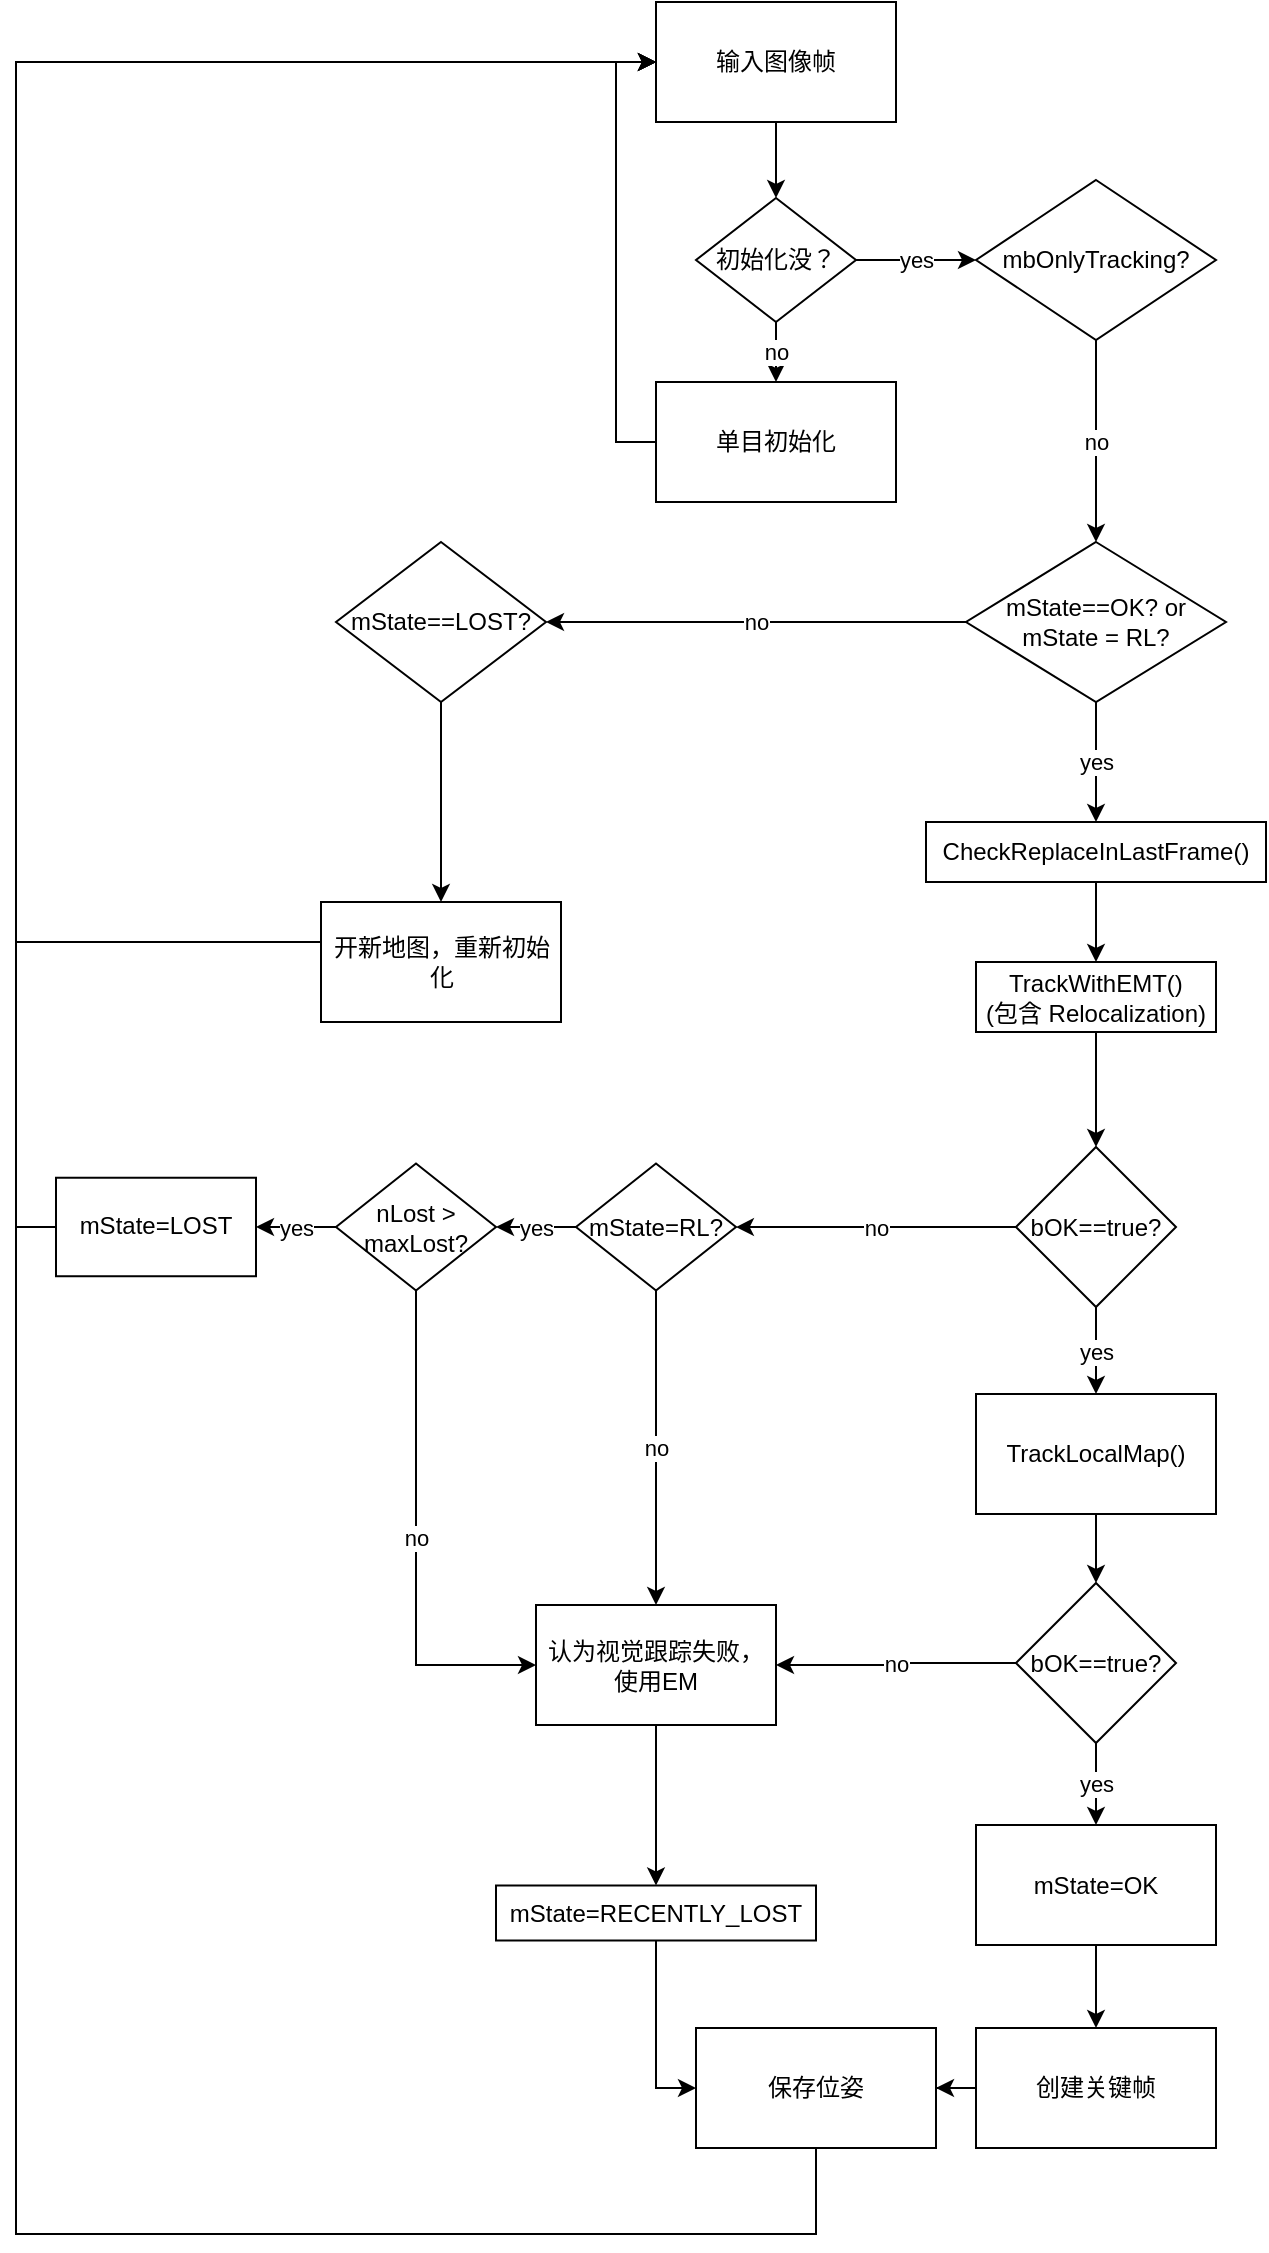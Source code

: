 <mxfile version="21.5.0" type="github">
  <diagram name="第 1 页" id="G7Pcc6TmtywT6FfzIDnz">
    <mxGraphModel dx="1735" dy="982" grid="1" gridSize="10" guides="1" tooltips="1" connect="1" arrows="1" fold="1" page="1" pageScale="1" pageWidth="827" pageHeight="1169" math="0" shadow="0">
      <root>
        <mxCell id="0" />
        <mxCell id="1" parent="0" />
        <mxCell id="dJ3r20oSfNjcnPTVrFt8-3" value="" style="edgeStyle=orthogonalEdgeStyle;rounded=0;orthogonalLoop=1;jettySize=auto;html=1;" edge="1" parent="1" source="dJ3r20oSfNjcnPTVrFt8-1" target="dJ3r20oSfNjcnPTVrFt8-2">
          <mxGeometry relative="1" as="geometry" />
        </mxCell>
        <mxCell id="dJ3r20oSfNjcnPTVrFt8-1" value="输入图像帧" style="rounded=0;whiteSpace=wrap;html=1;" vertex="1" parent="1">
          <mxGeometry x="416" y="14" width="120" height="60" as="geometry" />
        </mxCell>
        <mxCell id="dJ3r20oSfNjcnPTVrFt8-5" value="no" style="edgeStyle=orthogonalEdgeStyle;rounded=0;orthogonalLoop=1;jettySize=auto;html=1;" edge="1" parent="1" source="dJ3r20oSfNjcnPTVrFt8-2" target="dJ3r20oSfNjcnPTVrFt8-4">
          <mxGeometry relative="1" as="geometry" />
        </mxCell>
        <mxCell id="dJ3r20oSfNjcnPTVrFt8-10" value="yes" style="edgeStyle=orthogonalEdgeStyle;rounded=0;orthogonalLoop=1;jettySize=auto;html=1;" edge="1" parent="1" source="dJ3r20oSfNjcnPTVrFt8-2" target="dJ3r20oSfNjcnPTVrFt8-9">
          <mxGeometry relative="1" as="geometry" />
        </mxCell>
        <mxCell id="dJ3r20oSfNjcnPTVrFt8-2" value="初始化没？" style="rhombus;whiteSpace=wrap;html=1;rounded=0;" vertex="1" parent="1">
          <mxGeometry x="436" y="112" width="80" height="62" as="geometry" />
        </mxCell>
        <mxCell id="dJ3r20oSfNjcnPTVrFt8-6" style="edgeStyle=orthogonalEdgeStyle;rounded=0;orthogonalLoop=1;jettySize=auto;html=1;exitX=0;exitY=0.5;exitDx=0;exitDy=0;entryX=0;entryY=0.5;entryDx=0;entryDy=0;" edge="1" parent="1" source="dJ3r20oSfNjcnPTVrFt8-4" target="dJ3r20oSfNjcnPTVrFt8-1">
          <mxGeometry relative="1" as="geometry">
            <mxPoint x="376" y="154" as="targetPoint" />
          </mxGeometry>
        </mxCell>
        <mxCell id="dJ3r20oSfNjcnPTVrFt8-4" value="单目初始化" style="whiteSpace=wrap;html=1;rounded=0;" vertex="1" parent="1">
          <mxGeometry x="416" y="204" width="120" height="60" as="geometry" />
        </mxCell>
        <mxCell id="dJ3r20oSfNjcnPTVrFt8-12" value="no" style="edgeStyle=orthogonalEdgeStyle;rounded=0;orthogonalLoop=1;jettySize=auto;html=1;" edge="1" parent="1" source="dJ3r20oSfNjcnPTVrFt8-9" target="dJ3r20oSfNjcnPTVrFt8-11">
          <mxGeometry relative="1" as="geometry" />
        </mxCell>
        <mxCell id="dJ3r20oSfNjcnPTVrFt8-9" value="mbOnlyTracking?" style="rhombus;whiteSpace=wrap;html=1;rounded=0;" vertex="1" parent="1">
          <mxGeometry x="576" y="103" width="120" height="80" as="geometry" />
        </mxCell>
        <mxCell id="dJ3r20oSfNjcnPTVrFt8-14" value="yes" style="edgeStyle=orthogonalEdgeStyle;rounded=0;orthogonalLoop=1;jettySize=auto;html=1;" edge="1" parent="1" source="dJ3r20oSfNjcnPTVrFt8-11" target="dJ3r20oSfNjcnPTVrFt8-13">
          <mxGeometry relative="1" as="geometry" />
        </mxCell>
        <mxCell id="dJ3r20oSfNjcnPTVrFt8-42" value="no" style="edgeStyle=orthogonalEdgeStyle;rounded=0;orthogonalLoop=1;jettySize=auto;html=1;entryX=1;entryY=0.5;entryDx=0;entryDy=0;" edge="1" parent="1" source="dJ3r20oSfNjcnPTVrFt8-11" target="dJ3r20oSfNjcnPTVrFt8-59">
          <mxGeometry relative="1" as="geometry">
            <mxPoint x="466" y="324" as="targetPoint" />
          </mxGeometry>
        </mxCell>
        <mxCell id="dJ3r20oSfNjcnPTVrFt8-11" value="mState==OK? or&lt;br&gt;mState = RL?" style="rhombus;whiteSpace=wrap;html=1;rounded=0;" vertex="1" parent="1">
          <mxGeometry x="571" y="284" width="130" height="80" as="geometry" />
        </mxCell>
        <mxCell id="dJ3r20oSfNjcnPTVrFt8-16" value="" style="edgeStyle=orthogonalEdgeStyle;rounded=0;orthogonalLoop=1;jettySize=auto;html=1;" edge="1" parent="1" source="dJ3r20oSfNjcnPTVrFt8-13" target="dJ3r20oSfNjcnPTVrFt8-15">
          <mxGeometry relative="1" as="geometry" />
        </mxCell>
        <mxCell id="dJ3r20oSfNjcnPTVrFt8-13" value="CheckReplaceInLastFrame()" style="whiteSpace=wrap;html=1;rounded=0;" vertex="1" parent="1">
          <mxGeometry x="551" y="424" width="170" height="30" as="geometry" />
        </mxCell>
        <mxCell id="dJ3r20oSfNjcnPTVrFt8-18" value="" style="edgeStyle=orthogonalEdgeStyle;rounded=0;orthogonalLoop=1;jettySize=auto;html=1;" edge="1" parent="1" source="dJ3r20oSfNjcnPTVrFt8-15" target="dJ3r20oSfNjcnPTVrFt8-17">
          <mxGeometry relative="1" as="geometry" />
        </mxCell>
        <mxCell id="dJ3r20oSfNjcnPTVrFt8-15" value="TrackWithEMT()&lt;br&gt;(包含 Relocalization)" style="whiteSpace=wrap;html=1;rounded=0;" vertex="1" parent="1">
          <mxGeometry x="576" y="494" width="120" height="35" as="geometry" />
        </mxCell>
        <mxCell id="dJ3r20oSfNjcnPTVrFt8-20" value="yes" style="edgeStyle=orthogonalEdgeStyle;rounded=0;orthogonalLoop=1;jettySize=auto;html=1;" edge="1" parent="1" source="dJ3r20oSfNjcnPTVrFt8-17" target="dJ3r20oSfNjcnPTVrFt8-19">
          <mxGeometry relative="1" as="geometry" />
        </mxCell>
        <mxCell id="dJ3r20oSfNjcnPTVrFt8-65" value="no" style="edgeStyle=orthogonalEdgeStyle;rounded=0;orthogonalLoop=1;jettySize=auto;html=1;" edge="1" parent="1" source="dJ3r20oSfNjcnPTVrFt8-17" target="dJ3r20oSfNjcnPTVrFt8-64">
          <mxGeometry relative="1" as="geometry" />
        </mxCell>
        <mxCell id="dJ3r20oSfNjcnPTVrFt8-17" value="bOK==true?" style="rhombus;whiteSpace=wrap;html=1;rounded=0;" vertex="1" parent="1">
          <mxGeometry x="596" y="586.5" width="80" height="80" as="geometry" />
        </mxCell>
        <mxCell id="dJ3r20oSfNjcnPTVrFt8-22" value="" style="edgeStyle=orthogonalEdgeStyle;rounded=0;orthogonalLoop=1;jettySize=auto;html=1;" edge="1" parent="1" source="dJ3r20oSfNjcnPTVrFt8-19" target="dJ3r20oSfNjcnPTVrFt8-21">
          <mxGeometry relative="1" as="geometry" />
        </mxCell>
        <mxCell id="dJ3r20oSfNjcnPTVrFt8-19" value="TrackLocalMap()" style="whiteSpace=wrap;html=1;rounded=0;" vertex="1" parent="1">
          <mxGeometry x="576" y="710" width="120" height="60" as="geometry" />
        </mxCell>
        <mxCell id="dJ3r20oSfNjcnPTVrFt8-24" value="yes" style="edgeStyle=orthogonalEdgeStyle;rounded=0;orthogonalLoop=1;jettySize=auto;html=1;" edge="1" parent="1" source="dJ3r20oSfNjcnPTVrFt8-21" target="dJ3r20oSfNjcnPTVrFt8-23">
          <mxGeometry relative="1" as="geometry" />
        </mxCell>
        <mxCell id="dJ3r20oSfNjcnPTVrFt8-29" value="no" style="edgeStyle=orthogonalEdgeStyle;rounded=0;orthogonalLoop=1;jettySize=auto;html=1;" edge="1" parent="1" source="dJ3r20oSfNjcnPTVrFt8-21" target="dJ3r20oSfNjcnPTVrFt8-28">
          <mxGeometry relative="1" as="geometry" />
        </mxCell>
        <mxCell id="dJ3r20oSfNjcnPTVrFt8-21" value="bOK==true?" style="rhombus;whiteSpace=wrap;html=1;rounded=0;" vertex="1" parent="1">
          <mxGeometry x="596" y="804.5" width="80" height="80" as="geometry" />
        </mxCell>
        <mxCell id="dJ3r20oSfNjcnPTVrFt8-37" value="" style="edgeStyle=orthogonalEdgeStyle;rounded=0;orthogonalLoop=1;jettySize=auto;html=1;" edge="1" parent="1" source="dJ3r20oSfNjcnPTVrFt8-23" target="dJ3r20oSfNjcnPTVrFt8-36">
          <mxGeometry relative="1" as="geometry" />
        </mxCell>
        <mxCell id="dJ3r20oSfNjcnPTVrFt8-23" value="mState=OK" style="whiteSpace=wrap;html=1;rounded=0;" vertex="1" parent="1">
          <mxGeometry x="576" y="925.5" width="120" height="60" as="geometry" />
        </mxCell>
        <mxCell id="dJ3r20oSfNjcnPTVrFt8-27" style="edgeStyle=orthogonalEdgeStyle;rounded=0;orthogonalLoop=1;jettySize=auto;html=1;exitX=0.5;exitY=1;exitDx=0;exitDy=0;entryX=0;entryY=0.5;entryDx=0;entryDy=0;" edge="1" parent="1" source="dJ3r20oSfNjcnPTVrFt8-25" target="dJ3r20oSfNjcnPTVrFt8-1">
          <mxGeometry relative="1" as="geometry">
            <mxPoint x="276" y="784" as="targetPoint" />
            <Array as="points">
              <mxPoint x="496" y="1130" />
              <mxPoint x="96" y="1130" />
              <mxPoint x="96" y="44" />
            </Array>
          </mxGeometry>
        </mxCell>
        <mxCell id="dJ3r20oSfNjcnPTVrFt8-25" value="保存位姿" style="whiteSpace=wrap;html=1;rounded=0;" vertex="1" parent="1">
          <mxGeometry x="436" y="1027" width="120" height="60" as="geometry" />
        </mxCell>
        <mxCell id="dJ3r20oSfNjcnPTVrFt8-31" value="" style="edgeStyle=orthogonalEdgeStyle;rounded=0;orthogonalLoop=1;jettySize=auto;html=1;" edge="1" parent="1" source="dJ3r20oSfNjcnPTVrFt8-28" target="dJ3r20oSfNjcnPTVrFt8-30">
          <mxGeometry relative="1" as="geometry" />
        </mxCell>
        <mxCell id="dJ3r20oSfNjcnPTVrFt8-28" value="认为视觉跟踪失败，使用EM" style="whiteSpace=wrap;html=1;rounded=0;" vertex="1" parent="1">
          <mxGeometry x="356" y="815.5" width="120" height="60" as="geometry" />
        </mxCell>
        <mxCell id="dJ3r20oSfNjcnPTVrFt8-39" style="edgeStyle=orthogonalEdgeStyle;rounded=0;orthogonalLoop=1;jettySize=auto;html=1;exitX=0.5;exitY=1;exitDx=0;exitDy=0;entryX=0;entryY=0.5;entryDx=0;entryDy=0;" edge="1" parent="1" source="dJ3r20oSfNjcnPTVrFt8-30" target="dJ3r20oSfNjcnPTVrFt8-25">
          <mxGeometry relative="1" as="geometry" />
        </mxCell>
        <mxCell id="dJ3r20oSfNjcnPTVrFt8-30" value="mState=RECENTLY_LOST" style="whiteSpace=wrap;html=1;rounded=0;" vertex="1" parent="1">
          <mxGeometry x="336" y="955.75" width="160" height="27.5" as="geometry" />
        </mxCell>
        <mxCell id="dJ3r20oSfNjcnPTVrFt8-38" value="" style="edgeStyle=orthogonalEdgeStyle;rounded=0;orthogonalLoop=1;jettySize=auto;html=1;" edge="1" parent="1" source="dJ3r20oSfNjcnPTVrFt8-36" target="dJ3r20oSfNjcnPTVrFt8-25">
          <mxGeometry relative="1" as="geometry" />
        </mxCell>
        <mxCell id="dJ3r20oSfNjcnPTVrFt8-36" value="创建关键帧" style="rounded=0;whiteSpace=wrap;html=1;" vertex="1" parent="1">
          <mxGeometry x="576" y="1027" width="120" height="60" as="geometry" />
        </mxCell>
        <mxCell id="dJ3r20oSfNjcnPTVrFt8-62" value="" style="edgeStyle=orthogonalEdgeStyle;rounded=0;orthogonalLoop=1;jettySize=auto;html=1;" edge="1" parent="1" source="dJ3r20oSfNjcnPTVrFt8-59" target="dJ3r20oSfNjcnPTVrFt8-61">
          <mxGeometry relative="1" as="geometry" />
        </mxCell>
        <mxCell id="dJ3r20oSfNjcnPTVrFt8-59" value="mState==LOST?" style="rhombus;whiteSpace=wrap;html=1;rounded=0;" vertex="1" parent="1">
          <mxGeometry x="256" y="284" width="105" height="80" as="geometry" />
        </mxCell>
        <mxCell id="dJ3r20oSfNjcnPTVrFt8-63" style="edgeStyle=orthogonalEdgeStyle;rounded=0;orthogonalLoop=1;jettySize=auto;html=1;exitX=0;exitY=0.5;exitDx=0;exitDy=0;entryX=0;entryY=0.5;entryDx=0;entryDy=0;" edge="1" parent="1" source="dJ3r20oSfNjcnPTVrFt8-61" target="dJ3r20oSfNjcnPTVrFt8-1">
          <mxGeometry relative="1" as="geometry">
            <Array as="points">
              <mxPoint x="96" y="484" />
              <mxPoint x="96" y="44" />
            </Array>
          </mxGeometry>
        </mxCell>
        <mxCell id="dJ3r20oSfNjcnPTVrFt8-61" value="开新地图，重新初始化" style="whiteSpace=wrap;html=1;rounded=0;" vertex="1" parent="1">
          <mxGeometry x="248.5" y="464" width="120" height="60" as="geometry" />
        </mxCell>
        <mxCell id="dJ3r20oSfNjcnPTVrFt8-67" value="no" style="edgeStyle=orthogonalEdgeStyle;rounded=0;orthogonalLoop=1;jettySize=auto;html=1;exitX=0.5;exitY=1;exitDx=0;exitDy=0;" edge="1" parent="1" source="dJ3r20oSfNjcnPTVrFt8-64" target="dJ3r20oSfNjcnPTVrFt8-28">
          <mxGeometry relative="1" as="geometry" />
        </mxCell>
        <mxCell id="dJ3r20oSfNjcnPTVrFt8-69" value="yes" style="edgeStyle=orthogonalEdgeStyle;rounded=0;orthogonalLoop=1;jettySize=auto;html=1;" edge="1" parent="1" source="dJ3r20oSfNjcnPTVrFt8-64" target="dJ3r20oSfNjcnPTVrFt8-68">
          <mxGeometry relative="1" as="geometry" />
        </mxCell>
        <mxCell id="dJ3r20oSfNjcnPTVrFt8-64" value="mState=RL?" style="rhombus;whiteSpace=wrap;html=1;rounded=0;" vertex="1" parent="1">
          <mxGeometry x="376" y="594.75" width="80" height="63.5" as="geometry" />
        </mxCell>
        <mxCell id="dJ3r20oSfNjcnPTVrFt8-73" value="yes" style="edgeStyle=orthogonalEdgeStyle;rounded=0;orthogonalLoop=1;jettySize=auto;html=1;" edge="1" parent="1" source="dJ3r20oSfNjcnPTVrFt8-68" target="dJ3r20oSfNjcnPTVrFt8-71">
          <mxGeometry relative="1" as="geometry" />
        </mxCell>
        <mxCell id="dJ3r20oSfNjcnPTVrFt8-75" value="no" style="edgeStyle=orthogonalEdgeStyle;rounded=0;orthogonalLoop=1;jettySize=auto;html=1;exitX=0.5;exitY=1;exitDx=0;exitDy=0;entryX=0;entryY=0.5;entryDx=0;entryDy=0;" edge="1" parent="1" source="dJ3r20oSfNjcnPTVrFt8-68" target="dJ3r20oSfNjcnPTVrFt8-28">
          <mxGeometry relative="1" as="geometry" />
        </mxCell>
        <mxCell id="dJ3r20oSfNjcnPTVrFt8-68" value="nLost &amp;gt; maxLost?" style="rhombus;whiteSpace=wrap;html=1;rounded=0;" vertex="1" parent="1">
          <mxGeometry x="256" y="594.75" width="80" height="63.5" as="geometry" />
        </mxCell>
        <mxCell id="dJ3r20oSfNjcnPTVrFt8-74" style="edgeStyle=orthogonalEdgeStyle;rounded=0;orthogonalLoop=1;jettySize=auto;html=1;exitX=0;exitY=0.5;exitDx=0;exitDy=0;entryX=0;entryY=0.5;entryDx=0;entryDy=0;" edge="1" parent="1" source="dJ3r20oSfNjcnPTVrFt8-71" target="dJ3r20oSfNjcnPTVrFt8-1">
          <mxGeometry relative="1" as="geometry">
            <Array as="points">
              <mxPoint x="96" y="627" />
              <mxPoint x="96" y="44" />
            </Array>
          </mxGeometry>
        </mxCell>
        <mxCell id="dJ3r20oSfNjcnPTVrFt8-71" value="mState=LOST" style="rounded=0;whiteSpace=wrap;html=1;" vertex="1" parent="1">
          <mxGeometry x="116" y="601.87" width="100" height="49.25" as="geometry" />
        </mxCell>
      </root>
    </mxGraphModel>
  </diagram>
</mxfile>
